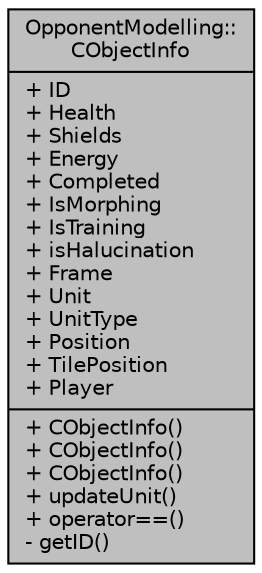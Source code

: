 digraph "OpponentModelling::CObjectInfo"
{
  edge [fontname="Helvetica",fontsize="10",labelfontname="Helvetica",labelfontsize="10"];
  node [fontname="Helvetica",fontsize="10",shape=record];
  Node1 [label="{OpponentModelling::\lCObjectInfo\n|+ ID\l+ Health\l+ Shields\l+ Energy\l+ Completed\l+ IsMorphing\l+ IsTraining\l+ isHalucination\l+ Frame\l+ Unit\l+ UnitType\l+ Position\l+ TilePosition\l+ Player\l|+ CObjectInfo()\l+ CObjectInfo()\l+ CObjectInfo()\l+ updateUnit()\l+ operator==()\l- getID()\l}",height=0.2,width=0.4,color="black", fillcolor="grey75", style="filled", fontcolor="black"];
}
